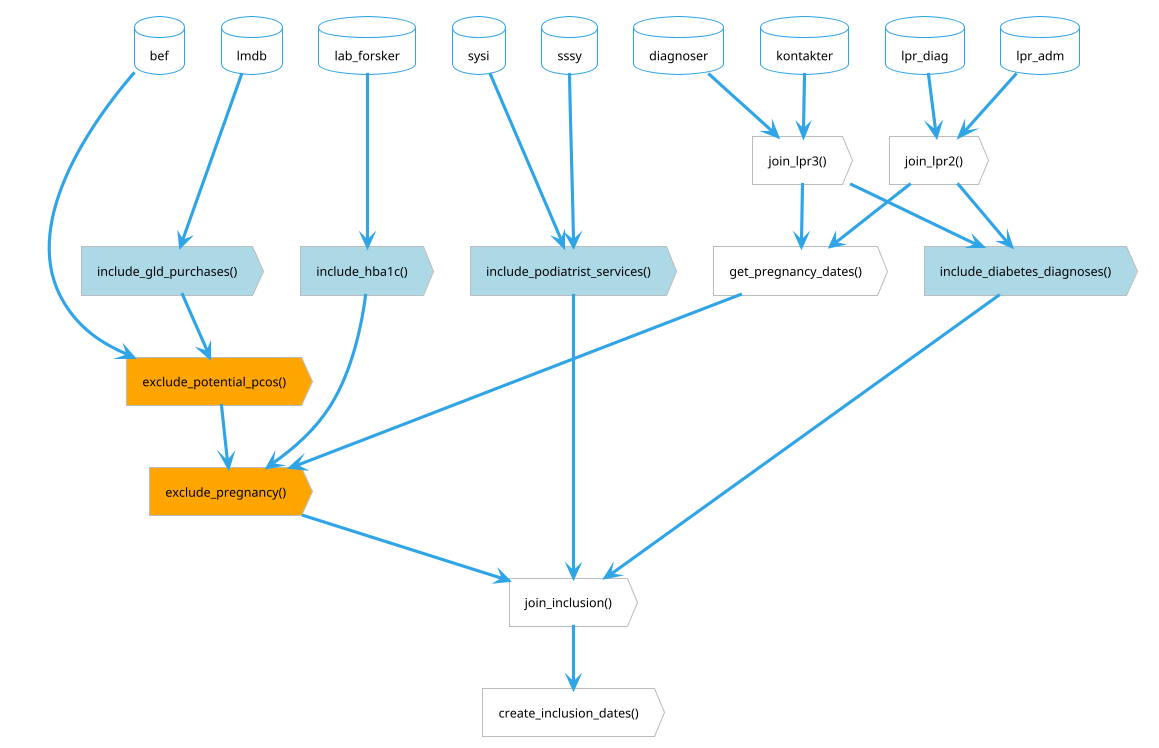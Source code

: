 @startuml function-flow-population
!theme cerulean-outline
<style>
action, card, database, rectangle {
    FontColor black
}
.inclusion {
    BackgroundColor lightblue
}
.exclusion {
    BackgroundColor orange
}
</style>

hide <<inclusion>> stereotype
hide <<exclusion>> stereotype

'Diabetes population extraction
    together {
        database sssy
        database sysi
        database lpr_diag
        database lpr_adm
        database lmdb
        database lab_forsker
        database kontakter
        database diagnoser
        database bef
    }
    together {
            action "join_lpr2()" as lpr2
            action "join_lpr3()" as lpr3
    }

    together {
        action "exclude_pregnancy()" as ex_pregnancy <<exclusion>>
        action "exclude_potential_pcos()" as ex_pcos <<exclusion>>
    }
    together {
        action "include_diabetes_diagnoses()" as in_diagnoses <<inclusion>>
        action "include_hba1c()" as in_hba1c <<inclusion>>
        action "include_podiatrist_services()" as in_podiatrist <<inclusion>>
        action "include_gld_purchases()" as in_gld <<inclusion>>
        action "get_pregnancy_dates()" as pregnancy
    }

    action "join_inclusion()" as join_inclusion
    action "create_inclusion_dates()" as inclusion_date

'join lpr
    lpr_diag --> lpr2
    lpr_adm --> lpr2
    kontakter --> lpr3
    diagnoser --> lpr3

'inclusion: podiatrist services
    sssy --> in_podiatrist
    sysi --> in_podiatrist
    in_podiatrist --> join_inclusion

'inclusion: hba1c
    lab_forsker --> in_hba1c
    in_hba1c --> ex_pregnancy
    ex_pregnancy --> join_inclusion

'inclusion: gld purchases
    lmdb --> in_gld
    in_gld --> ex_pcos
    ex_pcos --> ex_pregnancy

'inclusion: diabetes diagnoses
    lpr2 --> in_diagnoses
    lpr3 --> in_diagnoses
    in_diagnoses --> join_inclusion

'exclusion and helper functions
    bef --> ex_pcos
    lpr2 --> pregnancy
    lpr3 --> pregnancy
    pregnancy --> ex_pregnancy
    join_inclusion --> inclusion_date

@enduml
